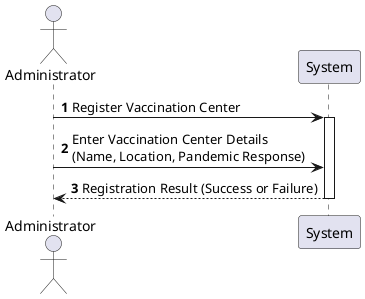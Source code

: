 @startuml
autonumber
actor Administrator as Admin

Admin -> System: Register Vaccination Center
activate System

' Administrator provides details for the vaccination center
Admin -> System: Enter Vaccination Center Details\n(Name, Location, Pandemic Response)

' System processes the request and confirms the registration
System --> Admin: Registration Result (Success or Failure)

deactivate System
@enduml
